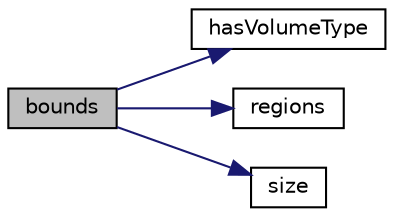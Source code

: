 digraph "bounds"
{
  bgcolor="transparent";
  edge [fontname="Helvetica",fontsize="10",labelfontname="Helvetica",labelfontsize="10"];
  node [fontname="Helvetica",fontsize="10",shape=record];
  rankdir="LR";
  Node1 [label="bounds",height=0.2,width=0.4,color="black", fillcolor="grey75", style="filled", fontcolor="black"];
  Node1 -> Node2 [color="midnightblue",fontsize="10",style="solid",fontname="Helvetica"];
  Node2 [label="hasVolumeType",height=0.2,width=0.4,color="black",URL="$a02323.html#a095f0e159409dd2ab7ca46a6c6bfce68",tooltip="Whether supports volume type below. "];
  Node1 -> Node3 [color="midnightblue",fontsize="10",style="solid",fontname="Helvetica"];
  Node3 [label="regions",height=0.2,width=0.4,color="black",URL="$a02323.html#ad2846985e42c09653a025a2a0fb1928e",tooltip="Names of regions. "];
  Node1 -> Node4 [color="midnightblue",fontsize="10",style="solid",fontname="Helvetica"];
  Node4 [label="size",height=0.2,width=0.4,color="black",URL="$a02323.html#a95cbbdb8915183a54d7f6f43d03d2ad4",tooltip="Range of local indices that can be returned. "];
}
